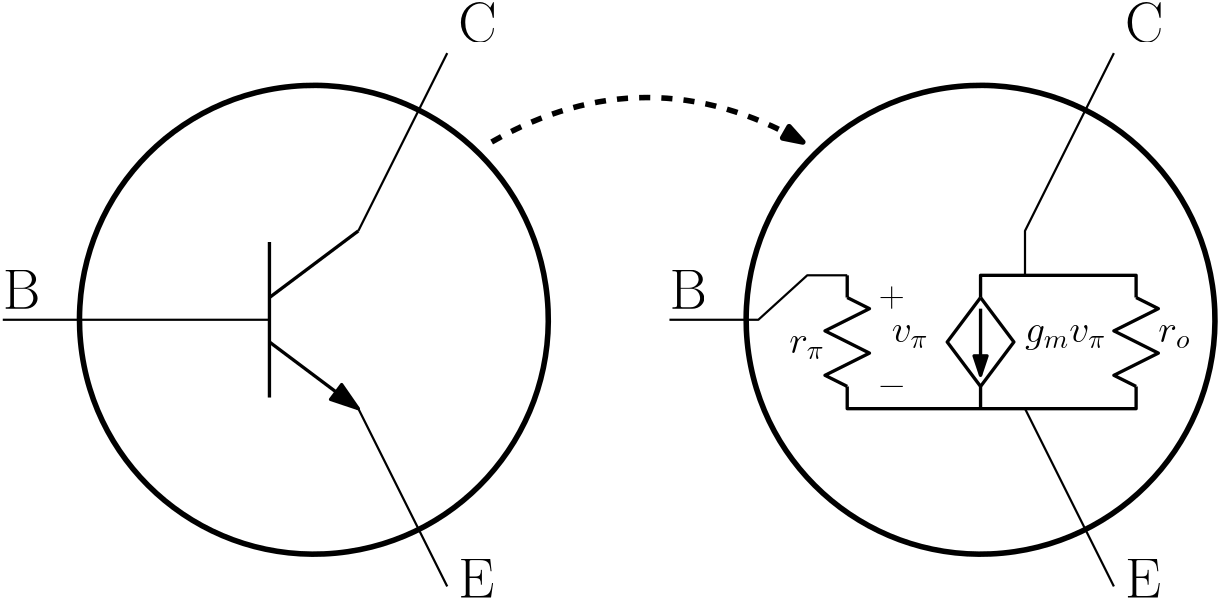 <?xml version="1.0"?>
<!DOCTYPE ipe SYSTEM "ipe.dtd">
<ipe version="70107" creator="Ipe 7.1.10">
<info created="D:20180313125727" modified="D:20180313132302"/>
<ipestyle name="basic">
<symbol name="arrow/arc(spx)">
<path stroke="sym-stroke" fill="sym-stroke" pen="sym-pen">
0 0 m
-1 0.333 l
-1 -0.333 l
h
</path>
</symbol>
<symbol name="arrow/farc(spx)">
<path stroke="sym-stroke" fill="white" pen="sym-pen">
0 0 m
-1 0.333 l
-1 -0.333 l
h
</path>
</symbol>
<symbol name="arrow/ptarc(spx)">
<path stroke="sym-stroke" fill="sym-stroke" pen="sym-pen">
0 0 m
-1 0.333 l
-0.8 0 l
-1 -0.333 l
h
</path>
</symbol>
<symbol name="arrow/fptarc(spx)">
<path stroke="sym-stroke" fill="white" pen="sym-pen">
0 0 m
-1 0.333 l
-0.8 0 l
-1 -0.333 l
h
</path>
</symbol>
<symbol name="mark/circle(sx)" transformations="translations">
<path fill="sym-stroke">
0.6 0 0 0.6 0 0 e
0.4 0 0 0.4 0 0 e
</path>
</symbol>
<symbol name="mark/disk(sx)" transformations="translations">
<path fill="sym-stroke">
0.6 0 0 0.6 0 0 e
</path>
</symbol>
<symbol name="mark/fdisk(sfx)" transformations="translations">
<group>
<path fill="sym-fill">
0.5 0 0 0.5 0 0 e
</path>
<path fill="sym-stroke" fillrule="eofill">
0.6 0 0 0.6 0 0 e
0.4 0 0 0.4 0 0 e
</path>
</group>
</symbol>
<symbol name="mark/box(sx)" transformations="translations">
<path fill="sym-stroke" fillrule="eofill">
-0.6 -0.6 m
0.6 -0.6 l
0.6 0.6 l
-0.6 0.6 l
h
-0.4 -0.4 m
0.4 -0.4 l
0.4 0.4 l
-0.4 0.4 l
h
</path>
</symbol>
<symbol name="mark/square(sx)" transformations="translations">
<path fill="sym-stroke">
-0.6 -0.6 m
0.6 -0.6 l
0.6 0.6 l
-0.6 0.6 l
h
</path>
</symbol>
<symbol name="mark/fsquare(sfx)" transformations="translations">
<group>
<path fill="sym-fill">
-0.5 -0.5 m
0.5 -0.5 l
0.5 0.5 l
-0.5 0.5 l
h
</path>
<path fill="sym-stroke" fillrule="eofill">
-0.6 -0.6 m
0.6 -0.6 l
0.6 0.6 l
-0.6 0.6 l
h
-0.4 -0.4 m
0.4 -0.4 l
0.4 0.4 l
-0.4 0.4 l
h
</path>
</group>
</symbol>
<symbol name="mark/cross(sx)" transformations="translations">
<group>
<path fill="sym-stroke">
-0.43 -0.57 m
0.57 0.43 l
0.43 0.57 l
-0.57 -0.43 l
h
</path>
<path fill="sym-stroke">
-0.43 0.57 m
0.57 -0.43 l
0.43 -0.57 l
-0.57 0.43 l
h
</path>
</group>
</symbol>
<symbol name="arrow/fnormal(spx)">
<path stroke="sym-stroke" fill="white" pen="sym-pen">
0 0 m
-1 0.333 l
-1 -0.333 l
h
</path>
</symbol>
<symbol name="arrow/pointed(spx)">
<path stroke="sym-stroke" fill="sym-stroke" pen="sym-pen">
0 0 m
-1 0.333 l
-0.8 0 l
-1 -0.333 l
h
</path>
</symbol>
<symbol name="arrow/fpointed(spx)">
<path stroke="sym-stroke" fill="white" pen="sym-pen">
0 0 m
-1 0.333 l
-0.8 0 l
-1 -0.333 l
h
</path>
</symbol>
<symbol name="arrow/linear(spx)">
<path stroke="sym-stroke" pen="sym-pen">
-1 0.333 m
0 0 l
-1 -0.333 l
</path>
</symbol>
<symbol name="arrow/fdouble(spx)">
<path stroke="sym-stroke" fill="white" pen="sym-pen">
0 0 m
-1 0.333 l
-1 -0.333 l
h
-1 0 m
-2 0.333 l
-2 -0.333 l
h
</path>
</symbol>
<symbol name="arrow/double(spx)">
<path stroke="sym-stroke" fill="sym-stroke" pen="sym-pen">
0 0 m
-1 0.333 l
-1 -0.333 l
h
-1 0 m
-2 0.333 l
-2 -0.333 l
h
</path>
</symbol>
<pen name="heavier" value="0.8"/>
<pen name="fat" value="1.2"/>
<pen name="ultrafat" value="2"/>
<symbolsize name="large" value="5"/>
<symbolsize name="small" value="2"/>
<symbolsize name="tiny" value="1.1"/>
<arrowsize name="large" value="10"/>
<arrowsize name="small" value="5"/>
<arrowsize name="tiny" value="3"/>
<color name="red" value="1 0 0"/>
<color name="green" value="0 1 0"/>
<color name="blue" value="0 0 1"/>
<color name="yellow" value="1 1 0"/>
<color name="orange" value="1 0.647 0"/>
<color name="gold" value="1 0.843 0"/>
<color name="purple" value="0.627 0.125 0.941"/>
<color name="gray" value="0.745"/>
<color name="brown" value="0.647 0.165 0.165"/>
<color name="navy" value="0 0 0.502"/>
<color name="pink" value="1 0.753 0.796"/>
<color name="seagreen" value="0.18 0.545 0.341"/>
<color name="turquoise" value="0.251 0.878 0.816"/>
<color name="violet" value="0.933 0.51 0.933"/>
<color name="darkblue" value="0 0 0.545"/>
<color name="darkcyan" value="0 0.545 0.545"/>
<color name="darkgray" value="0.663"/>
<color name="darkgreen" value="0 0.392 0"/>
<color name="darkmagenta" value="0.545 0 0.545"/>
<color name="darkorange" value="1 0.549 0"/>
<color name="darkred" value="0.545 0 0"/>
<color name="lightblue" value="0.678 0.847 0.902"/>
<color name="lightcyan" value="0.878 1 1"/>
<color name="lightgray" value="0.827"/>
<color name="lightgreen" value="0.565 0.933 0.565"/>
<color name="lightyellow" value="1 1 0.878"/>
<dashstyle name="dashed" value="[4] 0"/>
<dashstyle name="dotted" value="[1 3] 0"/>
<dashstyle name="dash dotted" value="[4 2 1 2] 0"/>
<dashstyle name="dash dot dotted" value="[4 2 1 2 1 2] 0"/>
<textsize name="large" value="\large"/>
<textsize name="small" value="\small"/>
<textsize name="tiny" value="\tiny"/>
<textsize name="Large" value="\Large"/>
<textsize name="LARGE" value="\LARGE"/>
<textsize name="huge" value="\huge"/>
<textsize name="Huge" value="\Huge"/>
<textsize name="footnote" value="\footnotesize"/>
<textstyle name="center" begin="\begin{center}" end="\end{center}"/>
<textstyle name="itemize" begin="\begin{itemize}" end="\end{itemize}"/>
<textstyle name="item" begin="\begin{itemize}\item{}" end="\end{itemize}"/>
<gridsize name="4 pts" value="4"/>
<gridsize name="8 pts (~3 mm)" value="8"/>
<gridsize name="16 pts (~6 mm)" value="16"/>
<gridsize name="32 pts (~12 mm)" value="32"/>
<gridsize name="10 pts (~3.5 mm)" value="10"/>
<gridsize name="20 pts (~7 mm)" value="20"/>
<gridsize name="14 pts (~5 mm)" value="14"/>
<gridsize name="28 pts (~10 mm)" value="28"/>
<gridsize name="56 pts (~20 mm)" value="56"/>
<anglesize name="90 deg" value="90"/>
<anglesize name="60 deg" value="60"/>
<anglesize name="45 deg" value="45"/>
<anglesize name="30 deg" value="30"/>
<anglesize name="22.5 deg" value="22.5"/>
<opacity name="10%" value="0.1"/>
<opacity name="30%" value="0.3"/>
<opacity name="50%" value="0.5"/>
<opacity name="75%" value="0.75"/>
<tiling name="falling" angle="-60" step="4" width="1"/>
<tiling name="rising" angle="30" step="4" width="1"/>
</ipestyle>
<page>
<layer name="alpha"/>
<view layers="alpha" active="alpha"/>
<path layer="alpha" stroke="black" dash="dashed" pen="ultrafat" arrow="normal/normal">
224 656 m
280 688
336 656 c
</path>
<group>
<path matrix="1 0 0 1 -88 0" stroke="black" pen="fat">
232 620 m
232 564 l
</path>
<path matrix="1 0 0 1 -80 0" stroke="black" pen="fat">
224 600 m
256 624 l
</path>
<path matrix="1 0 0 1 -80 0" stroke="black" pen="fat" arrow="normal/large">
224 584 m
256 560 l
</path>
<path matrix="1 0 0 1 -80 0" stroke="black" pen="ultrafat">
84 8 -8 84 240 592 e
</path>
<path matrix="1 0 0 1 -80 0" stroke="black" pen="heavier">
224 592 m
128 592 l
</path>
<path matrix="1 0 0 1 -80 0" stroke="black" pen="heavier">
256 624 m
288 688 l
</path>
<path matrix="1 0 0 1 -80 0" stroke="black" pen="heavier">
256 560 m
288 496 l
</path>
<text matrix="1 0 0 1 -344 -8" transformations="translations" pos="392 604" stroke="black" type="label" width="13.52" height="14.116" depth="0" valign="baseline" size="huge">B</text>
<text matrix="1 0 0 1 -304 88" transformations="translations" pos="516 604" stroke="black" type="label" width="13.794" height="14.116" depth="0" valign="baseline" size="huge">C</text>
<text matrix="1 0 0 1 -232 -44" transformations="translations" pos="444 536" stroke="black" type="label" width="12.98" height="14.116" depth="0" valign="baseline" size="huge">E</text>
</group>
<path matrix="1 0 0 1 -48 4" stroke="black" pen="ultrafat">
84 8 -8 84 448 588 e
</path>
<text matrix="1 0 0 1 -104 -8" transformations="translations" pos="392 604" stroke="black" type="label" width="13.52" height="14.116" depth="0" valign="baseline" size="huge">B</text>
<text matrix="1 0 0 1 -64 88" transformations="translations" pos="516 604" stroke="black" type="label" width="13.794" height="14.116" depth="0" valign="baseline" size="huge">C</text>
<text matrix="1 0 0 1 8 -44" transformations="translations" pos="444 536" stroke="black" type="label" width="12.98" height="14.116" depth="0" valign="baseline" size="huge">E</text>
<path matrix="1 0 0 1 -48 0" stroke="black" pen="heavier">
400 608 m
385.6 608 l
368 592 l
336 592 l
</path>
<path matrix="1 0 0 1 -48 0" stroke="black" pen="heavier">
464 608 m
464 624 l
496 688 l
</path>
<path matrix="1 0 0 1 -48 0" stroke="black" pen="heavier">
464 560 m
496 496 l
</path>
<path matrix="1 0 0 1 -48 8" stroke="black" pen="fat">
400 592 m
408 588 l
392 580 l
408 572 l
392 564 l
400 560 l
</path>
<text matrix="1 0 0 1 -68 4" transformations="translations" pos="412 576" stroke="black" type="label" width="12.865" height="6.179" depth="2.15" halign="right" valign="baseline" size="Large">$r_\pi$</text>
<path matrix="1 0 0 1 -48 8" stroke="black">
416 596 m
416 588 l
</path>
<path matrix="1 0 0 1 -48 8" stroke="black">
412 592 m
420 592 l
</path>
<path matrix="1 0 0 1 -48 8" stroke="black">
412 560 m
420 560 l
</path>
<text matrix="1 0 0 1 -48 8" transformations="translations" pos="416 576" stroke="black" type="label" width="13.326" height="6.179" depth="2.15" valign="baseline" size="Large">$v_\pi$</text>
<text matrix="1 0 0 1 -80 8" transformations="translations" pos="496 576" stroke="black" type="label" width="29.297" height="6.176" depth="2.79" valign="baseline" size="Large">$g_m v_\pi$</text>
<group matrix="1 0 0 1 -80 8">
<path stroke="black" pen="fat">
480 592 m
468 576 l
480 560 l
492 576 l
480 592 l
</path>
<path stroke="black" pen="fat" arrow="normal/normal">
480 588 m
480 564 l
</path>
</group>
<path matrix="1 0 0 1 56 8" stroke="black" pen="fat">
400 592 m
408 588 l
392 580 l
408 572 l
392 564 l
400 560 l
</path>
<text matrix="1 0 0 1 -32 8" transformations="translations" pos="496 576" stroke="black" type="label" width="11.658" height="6.179" depth="2.15" valign="baseline" size="Large">$r_o$</text>
<path matrix="1 0 0 1 -48 8" stroke="black" pen="fat">
448 592 m
448 600 l
504 600 l
504 592 l
</path>
<path matrix="1 0 0 1 -48 8" stroke="black" pen="fat">
504 560 m
504 552 l
400 552 l
400 560 l
400 560 l
</path>
<path matrix="1 0 0 1 -48 8" stroke="black" pen="fat">
448 552 m
448 560 l
</path>
<path matrix="1 0 0 1 -48 8" stroke="black" pen="fat">
400 592 m
400 600 l
</path>
</page>
</ipe>
